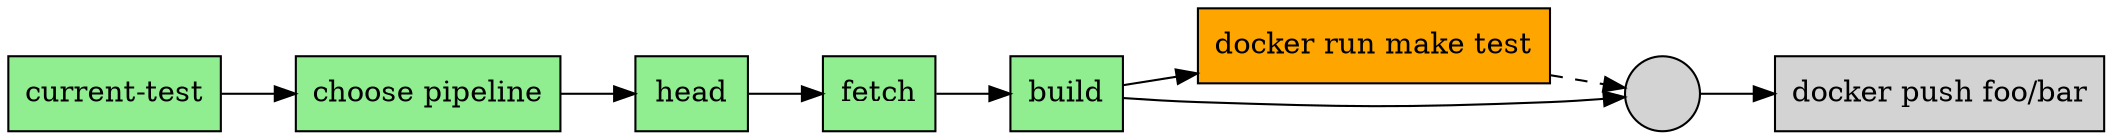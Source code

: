 digraph pipeline {
  node [shape="box"]
  rankdir=LR
  n2 [label="current-test",fillcolor="#90ee90",style="filled"]
  n1 [label="choose pipeline",fillcolor="#90ee90",style="filled"]
  n7 [label="head",fillcolor="#90ee90",style="filled"]
  n6 [label="fetch",fillcolor="#90ee90",style="filled"]
  n5 [label="build",fillcolor="#90ee90",style="filled"]
  n4 [label="docker run make test",fillcolor="#ffa500",style="filled"]
  n3 [label="",fillcolor="#d3d3d3",style="filled",shape="circle"]
  n0 [label="docker push foo/bar",fillcolor="#d3d3d3",style="filled"]
  n3 -> n0
  n5 -> n3
  n4 -> n3 [style="dashed"]
  n5 -> n4
  n6 -> n5
  n7 -> n6
  n1 -> n7
  n2 -> n1
  }
